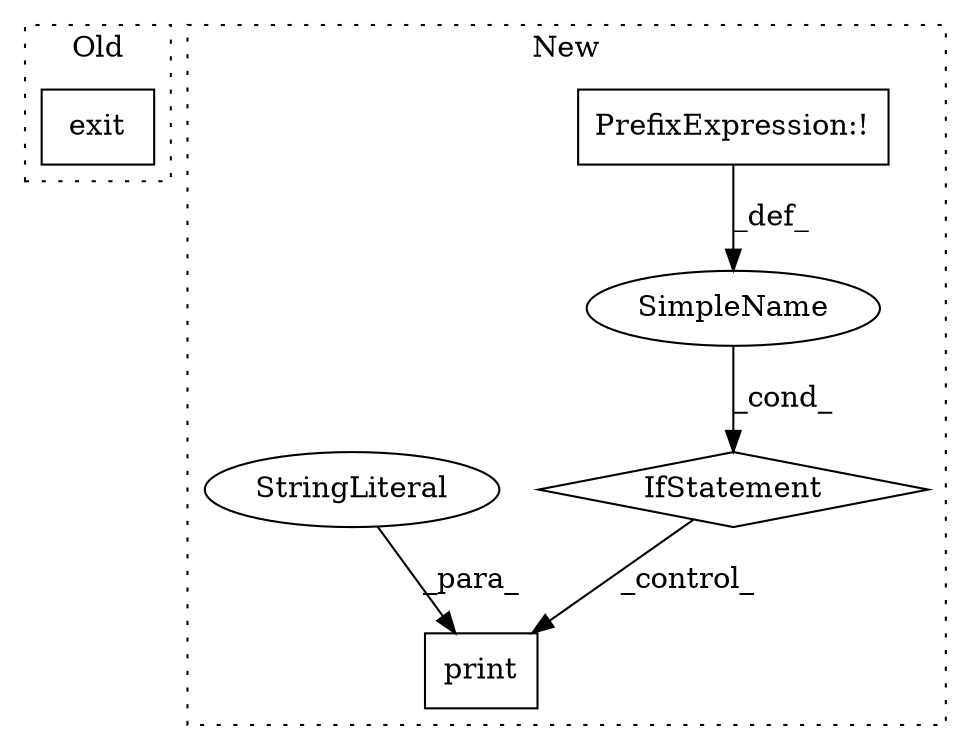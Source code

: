 digraph G {
subgraph cluster0 {
1 [label="exit" a="32" s="2314" l="6" shape="box"];
label = "Old";
style="dotted";
}
subgraph cluster1 {
2 [label="print" a="32" s="2352,2387" l="6,1" shape="box"];
3 [label="IfStatement" a="25" s="2304,2342" l="4,2" shape="diamond"];
4 [label="SimpleName" a="42" s="" l="" shape="ellipse"];
5 [label="PrefixExpression:!" a="38" s="2308" l="1" shape="box"];
6 [label="StringLiteral" a="45" s="2358" l="29" shape="ellipse"];
label = "New";
style="dotted";
}
3 -> 2 [label="_control_"];
4 -> 3 [label="_cond_"];
5 -> 4 [label="_def_"];
6 -> 2 [label="_para_"];
}